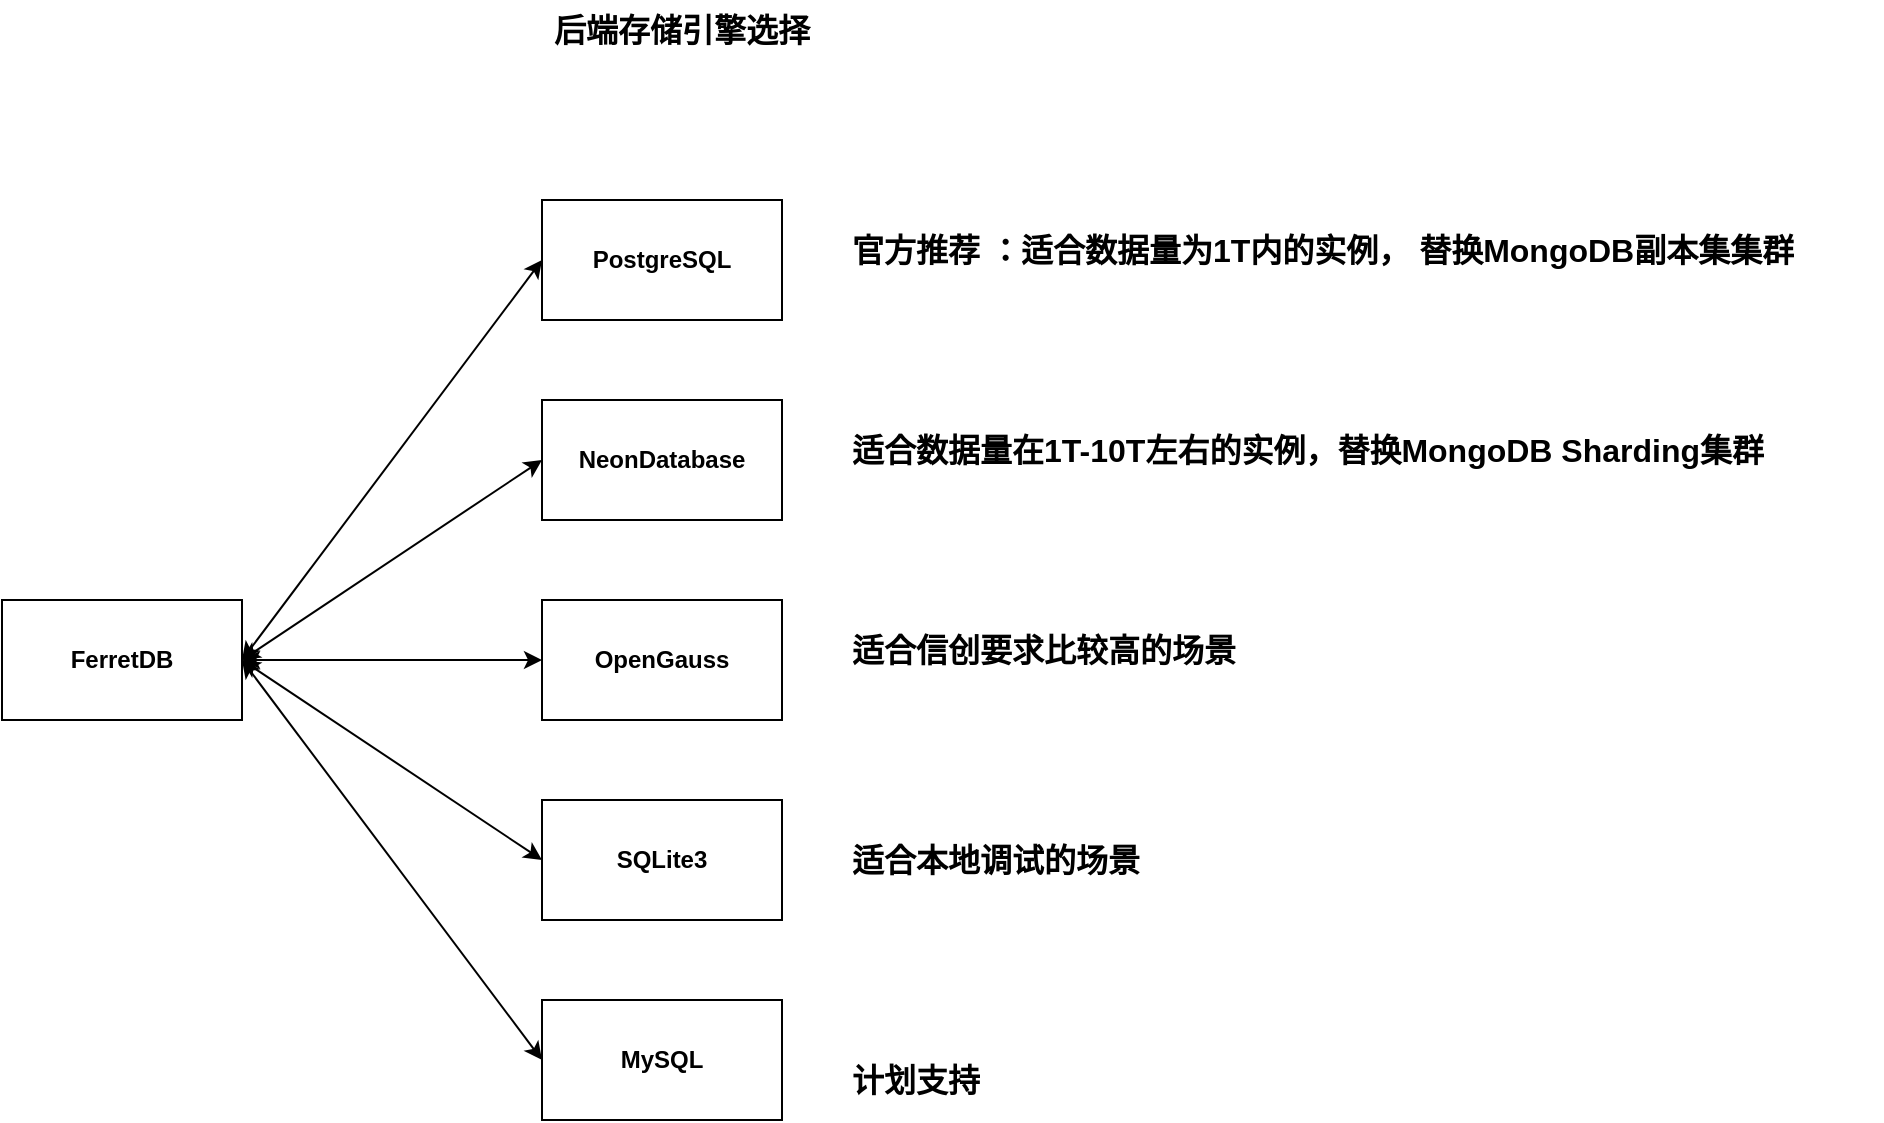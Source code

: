 <mxfile version="22.1.3" type="github" pages="2">
  <diagram name="存储引擎选择" id="e23d1hfw_bAf55XDkIu7">
    <mxGraphModel dx="1750" dy="1055" grid="1" gridSize="10" guides="1" tooltips="1" connect="1" arrows="1" fold="1" page="1" pageScale="1" pageWidth="827" pageHeight="1169" math="0" shadow="0">
      <root>
        <mxCell id="0" />
        <mxCell id="1" parent="0" />
        <mxCell id="rLj_1ry1Du0y90stMjyW-1" value="FerretDB" style="rounded=0;whiteSpace=wrap;html=1;fontStyle=1" vertex="1" parent="1">
          <mxGeometry x="90" y="500" width="120" height="60" as="geometry" />
        </mxCell>
        <mxCell id="rLj_1ry1Du0y90stMjyW-2" value="PostgreSQL" style="rounded=0;whiteSpace=wrap;html=1;fontStyle=1" vertex="1" parent="1">
          <mxGeometry x="360" y="300" width="120" height="60" as="geometry" />
        </mxCell>
        <mxCell id="rLj_1ry1Du0y90stMjyW-3" value="NeonDatabase" style="rounded=0;whiteSpace=wrap;html=1;fontStyle=1" vertex="1" parent="1">
          <mxGeometry x="360" y="400" width="120" height="60" as="geometry" />
        </mxCell>
        <mxCell id="rLj_1ry1Du0y90stMjyW-4" value="OpenGauss" style="rounded=0;whiteSpace=wrap;html=1;fontStyle=1" vertex="1" parent="1">
          <mxGeometry x="360" y="500" width="120" height="60" as="geometry" />
        </mxCell>
        <mxCell id="rLj_1ry1Du0y90stMjyW-5" value="SQLite3" style="rounded=0;whiteSpace=wrap;html=1;fontStyle=1" vertex="1" parent="1">
          <mxGeometry x="360" y="600" width="120" height="60" as="geometry" />
        </mxCell>
        <mxCell id="rLj_1ry1Du0y90stMjyW-6" value="MySQL" style="rounded=0;whiteSpace=wrap;html=1;fontStyle=1" vertex="1" parent="1">
          <mxGeometry x="360" y="700" width="120" height="60" as="geometry" />
        </mxCell>
        <mxCell id="rLj_1ry1Du0y90stMjyW-7" value="" style="endArrow=classic;startArrow=classic;html=1;rounded=0;exitX=1;exitY=0.5;exitDx=0;exitDy=0;entryX=0;entryY=0.5;entryDx=0;entryDy=0;fontStyle=1" edge="1" parent="1" source="rLj_1ry1Du0y90stMjyW-1" target="rLj_1ry1Du0y90stMjyW-2">
          <mxGeometry width="50" height="50" relative="1" as="geometry">
            <mxPoint x="390" y="570" as="sourcePoint" />
            <mxPoint x="440" y="520" as="targetPoint" />
          </mxGeometry>
        </mxCell>
        <mxCell id="rLj_1ry1Du0y90stMjyW-8" value="" style="endArrow=classic;startArrow=classic;html=1;rounded=0;exitX=1;exitY=0.5;exitDx=0;exitDy=0;entryX=0;entryY=0.5;entryDx=0;entryDy=0;fontStyle=1" edge="1" parent="1" source="rLj_1ry1Du0y90stMjyW-1" target="rLj_1ry1Du0y90stMjyW-3">
          <mxGeometry width="50" height="50" relative="1" as="geometry">
            <mxPoint x="260" y="540" as="sourcePoint" />
            <mxPoint x="370" y="340" as="targetPoint" />
          </mxGeometry>
        </mxCell>
        <mxCell id="rLj_1ry1Du0y90stMjyW-9" value="" style="endArrow=classic;startArrow=classic;html=1;rounded=0;entryX=0;entryY=0.5;entryDx=0;entryDy=0;exitX=1;exitY=0.5;exitDx=0;exitDy=0;fontStyle=1" edge="1" parent="1" source="rLj_1ry1Du0y90stMjyW-1" target="rLj_1ry1Du0y90stMjyW-4">
          <mxGeometry width="50" height="50" relative="1" as="geometry">
            <mxPoint x="250" y="530" as="sourcePoint" />
            <mxPoint x="380" y="350" as="targetPoint" />
          </mxGeometry>
        </mxCell>
        <mxCell id="rLj_1ry1Du0y90stMjyW-10" value="" style="endArrow=classic;startArrow=classic;html=1;rounded=0;exitX=1;exitY=0.5;exitDx=0;exitDy=0;entryX=0;entryY=0.5;entryDx=0;entryDy=0;fontStyle=1" edge="1" parent="1" source="rLj_1ry1Du0y90stMjyW-1" target="rLj_1ry1Du0y90stMjyW-6">
          <mxGeometry width="50" height="50" relative="1" as="geometry">
            <mxPoint x="280" y="560" as="sourcePoint" />
            <mxPoint x="390" y="360" as="targetPoint" />
          </mxGeometry>
        </mxCell>
        <mxCell id="rLj_1ry1Du0y90stMjyW-11" value="" style="endArrow=classic;startArrow=classic;html=1;rounded=0;entryX=0;entryY=0.5;entryDx=0;entryDy=0;fontStyle=1" edge="1" parent="1" target="rLj_1ry1Du0y90stMjyW-5">
          <mxGeometry width="50" height="50" relative="1" as="geometry">
            <mxPoint x="210" y="530" as="sourcePoint" />
            <mxPoint x="370" y="540" as="targetPoint" />
          </mxGeometry>
        </mxCell>
        <mxCell id="rLj_1ry1Du0y90stMjyW-12" value="&lt;h1 style=&quot;font-size: 16px;&quot;&gt;&lt;font style=&quot;font-size: 16px;&quot;&gt;官方推荐 ：&lt;/font&gt;适合数据量为1T内的实例， 替换MongoDB副本集集群&lt;/h1&gt;" style="text;html=1;strokeColor=none;fillColor=none;spacing=5;spacingTop=-20;whiteSpace=wrap;overflow=hidden;rounded=0;fontStyle=1" vertex="1" parent="1">
          <mxGeometry x="510" y="315" width="490" height="30" as="geometry" />
        </mxCell>
        <mxCell id="rLj_1ry1Du0y90stMjyW-13" value="&lt;h1 style=&quot;font-size: 16px;&quot;&gt;适合数据量在1T-10T左右的实例，替换MongoDB Sharding集群&lt;/h1&gt;" style="text;html=1;strokeColor=none;fillColor=none;spacing=5;spacingTop=-20;whiteSpace=wrap;overflow=hidden;rounded=0;fontStyle=1" vertex="1" parent="1">
          <mxGeometry x="510" y="415" width="520" height="30" as="geometry" />
        </mxCell>
        <mxCell id="rLj_1ry1Du0y90stMjyW-14" value="&lt;h1 style=&quot;font-size: 16px;&quot;&gt;适合信创要求比较高的场景&lt;/h1&gt;" style="text;html=1;strokeColor=none;fillColor=none;spacing=5;spacingTop=-20;whiteSpace=wrap;overflow=hidden;rounded=0;fontStyle=1" vertex="1" parent="1">
          <mxGeometry x="510" y="515" width="330" height="30" as="geometry" />
        </mxCell>
        <mxCell id="rLj_1ry1Du0y90stMjyW-15" value="&lt;h1 style=&quot;font-size: 16px;&quot;&gt;适合本地调试的场景&lt;/h1&gt;" style="text;html=1;strokeColor=none;fillColor=none;spacing=5;spacingTop=-20;whiteSpace=wrap;overflow=hidden;rounded=0;fontStyle=1" vertex="1" parent="1">
          <mxGeometry x="510" y="620" width="330" height="30" as="geometry" />
        </mxCell>
        <mxCell id="rLj_1ry1Du0y90stMjyW-16" value="&lt;h1 style=&quot;font-size: 16px;&quot;&gt;计划支持&lt;/h1&gt;" style="text;html=1;strokeColor=none;fillColor=none;spacing=5;spacingTop=-20;whiteSpace=wrap;overflow=hidden;rounded=0;fontStyle=1" vertex="1" parent="1">
          <mxGeometry x="510" y="730" width="330" height="30" as="geometry" />
        </mxCell>
        <mxCell id="rLj_1ry1Du0y90stMjyW-17" value="后端存储引擎选择" style="text;html=1;strokeColor=none;fillColor=none;align=center;verticalAlign=middle;whiteSpace=wrap;rounded=0;fontStyle=1;fontSize=16;" vertex="1" parent="1">
          <mxGeometry x="350" y="200" width="160" height="30" as="geometry" />
        </mxCell>
      </root>
    </mxGraphModel>
  </diagram>
  <diagram id="21JxzRBA3eM28_26THME" name="第 2 页">
    <mxGraphModel dx="1750" dy="1055" grid="1" gridSize="10" guides="1" tooltips="1" connect="1" arrows="1" fold="1" page="1" pageScale="1" pageWidth="827" pageHeight="1169" math="0" shadow="0">
      <root>
        <mxCell id="0" />
        <mxCell id="1" parent="0" />
        <mxCell id="P6_AzwJWhQTbRdFqMNoY-40" value="&lt;font color=&quot;#ff8000&quot; style=&quot;font-size: 20px;&quot;&gt;NeonDatabase&lt;/font&gt;" style="rounded=1;whiteSpace=wrap;html=1;" vertex="1" parent="1">
          <mxGeometry x="330" y="610" width="690" height="520" as="geometry" />
        </mxCell>
        <mxCell id="P6_AzwJWhQTbRdFqMNoY-14" value="&lt;br&gt;&lt;br&gt;&lt;br&gt;&lt;span&gt;&lt;font style=&quot;font-size: 20px;&quot;&gt;PostgreSQL&lt;/font&gt;&lt;/span&gt;" style="rounded=1;whiteSpace=wrap;html=1;fontStyle=1;fontColor=#000000;" vertex="1" parent="1">
          <mxGeometry x="360" y="200" width="640" height="180" as="geometry" />
        </mxCell>
        <mxCell id="P6_AzwJWhQTbRdFqMNoY-1" value="&lt;br&gt;&lt;br&gt;&lt;br&gt;&lt;span&gt;&lt;font style=&quot;font-size: 20px;&quot;&gt;PostgreSQL&lt;/font&gt;&lt;/span&gt;" style="rounded=1;whiteSpace=wrap;html=1;fontStyle=1;fontColor=#000000;" vertex="1" parent="1">
          <mxGeometry x="350" y="190" width="640" height="180" as="geometry" />
        </mxCell>
        <mxCell id="P6_AzwJWhQTbRdFqMNoY-2" value="兼容MySQL&lt;br&gt;&lt;a class=&quot;sl-link&quot; href=&quot;https://gitee.com/opengauss/Plugin/tree/master/contrib/dolphin&quot;&gt;dolphin&lt;/a&gt;" style="rounded=1;whiteSpace=wrap;html=1;fontStyle=1;fontColor=#000000;" vertex="1" parent="1">
          <mxGeometry x="370" y="210" width="70" height="50" as="geometry" />
        </mxCell>
        <mxCell id="P6_AzwJWhQTbRdFqMNoY-3" value="兼容SQLServer&lt;br&gt;&lt;a href=&quot;https://github.com/babelfish-for-postgresql/babelfish_extensions&quot; class=&quot;sl-link&quot;&gt;babelfish&lt;/a&gt;" style="rounded=1;whiteSpace=wrap;html=1;fontStyle=1;fontColor=#000000;" vertex="1" parent="1">
          <mxGeometry x="450" y="210" width="120" height="50" as="geometry" />
        </mxCell>
        <mxCell id="P6_AzwJWhQTbRdFqMNoY-5" value="兼容Oracle&lt;br&gt;&lt;a href=&quot;https://gitee.com/opengauss/Plugin/tree/master/contrib/orafce&quot; class=&quot;sl-link&quot;&gt;orafce&lt;/a&gt;" style="rounded=1;whiteSpace=wrap;html=1;fontStyle=1;fontColor=#000000;" vertex="1" parent="1">
          <mxGeometry x="580" y="210" width="90" height="50" as="geometry" />
        </mxCell>
        <mxCell id="P6_AzwJWhQTbRdFqMNoY-6" value="GIS" style="rounded=1;whiteSpace=wrap;html=1;fontStyle=1;fontColor=#000000;" vertex="1" parent="1">
          <mxGeometry x="680" y="210" width="90" height="50" as="geometry" />
        </mxCell>
        <mxCell id="P6_AzwJWhQTbRdFqMNoY-7" value="TimescaleDB" style="rounded=1;whiteSpace=wrap;html=1;fontStyle=1;fontColor=#000000;" vertex="1" parent="1">
          <mxGeometry x="780" y="210" width="90" height="50" as="geometry" />
        </mxCell>
        <mxCell id="P6_AzwJWhQTbRdFqMNoY-8" value="PipelineDB" style="rounded=1;whiteSpace=wrap;html=1;fontStyle=1;fontColor=#000000;" vertex="1" parent="1">
          <mxGeometry x="880" y="210" width="90" height="50" as="geometry" />
        </mxCell>
        <mxCell id="P6_AzwJWhQTbRdFqMNoY-10" value="SSD/NVME" style="rounded=1;whiteSpace=wrap;html=1;fontStyle=1;fontSize=20;" vertex="1" parent="1">
          <mxGeometry x="435" y="440" width="170" height="60" as="geometry" />
        </mxCell>
        <mxCell id="P6_AzwJWhQTbRdFqMNoY-11" value="ESSD" style="rounded=1;whiteSpace=wrap;html=1;fontStyle=1;fontSize=20;" vertex="1" parent="1">
          <mxGeometry x="732.5" y="440" width="175" height="60" as="geometry" />
        </mxCell>
        <mxCell id="P6_AzwJWhQTbRdFqMNoY-12" value="" style="shape=flexArrow;endArrow=classic;startArrow=classic;html=1;rounded=0;entryX=0.288;entryY=1.008;entryDx=0;entryDy=0;entryPerimeter=0;exitX=0.5;exitY=0;exitDx=0;exitDy=0;" edge="1" parent="1" source="P6_AzwJWhQTbRdFqMNoY-10">
          <mxGeometry width="100" height="100" relative="1" as="geometry">
            <mxPoint x="656" y="350" as="sourcePoint" />
            <mxPoint x="520.32" y="371.44" as="targetPoint" />
          </mxGeometry>
        </mxCell>
        <mxCell id="P6_AzwJWhQTbRdFqMNoY-13" value="" style="shape=flexArrow;endArrow=classic;startArrow=classic;html=1;rounded=0;entryX=0.288;entryY=1.008;entryDx=0;entryDy=0;entryPerimeter=0;" edge="1" parent="1">
          <mxGeometry width="100" height="100" relative="1" as="geometry">
            <mxPoint x="812" y="440" as="sourcePoint" />
            <mxPoint x="812" y="370" as="targetPoint" />
          </mxGeometry>
        </mxCell>
        <mxCell id="P6_AzwJWhQTbRdFqMNoY-16" value="&lt;br&gt;&lt;br&gt;&lt;br&gt;&lt;span&gt;&lt;font style=&quot;font-size: 20px;&quot;&gt;PostgreSQL&lt;/font&gt;&lt;/span&gt;" style="rounded=1;whiteSpace=wrap;html=1;fontStyle=1;fontColor=#000000;" vertex="1" parent="1">
          <mxGeometry x="345" y="630" width="645" height="180" as="geometry" />
        </mxCell>
        <mxCell id="P6_AzwJWhQTbRdFqMNoY-17" value="兼容MySQL&lt;br&gt;&lt;a href=&quot;https://gitee.com/opengauss/Plugin/tree/master/contrib/dolphin&quot; class=&quot;sl-link&quot;&gt;dolphin&lt;/a&gt;" style="rounded=1;whiteSpace=wrap;html=1;fontStyle=1;fontColor=#000000;" vertex="1" parent="1">
          <mxGeometry x="365" y="650" width="70" height="50" as="geometry" />
        </mxCell>
        <mxCell id="P6_AzwJWhQTbRdFqMNoY-18" value="兼容SQLServer&lt;br&gt;&lt;a class=&quot;sl-link&quot; href=&quot;https://github.com/babelfish-for-postgresql/babelfish_extensions&quot;&gt;babelfish&lt;/a&gt;" style="rounded=1;whiteSpace=wrap;html=1;fontStyle=1;fontColor=#000000;" vertex="1" parent="1">
          <mxGeometry x="445" y="650" width="120" height="50" as="geometry" />
        </mxCell>
        <mxCell id="P6_AzwJWhQTbRdFqMNoY-19" value="兼容Oracle&lt;br&gt;&lt;a class=&quot;sl-link&quot; href=&quot;https://gitee.com/opengauss/Plugin/tree/master/contrib/orafce&quot;&gt;orafce&lt;/a&gt;" style="rounded=1;whiteSpace=wrap;html=1;fontStyle=1;fontColor=#000000;" vertex="1" parent="1">
          <mxGeometry x="575" y="650" width="90" height="50" as="geometry" />
        </mxCell>
        <mxCell id="P6_AzwJWhQTbRdFqMNoY-20" value="GIS" style="rounded=1;whiteSpace=wrap;html=1;fontStyle=1;fontColor=#000000;" vertex="1" parent="1">
          <mxGeometry x="675" y="650" width="90" height="50" as="geometry" />
        </mxCell>
        <mxCell id="P6_AzwJWhQTbRdFqMNoY-21" value="TimescaleDB" style="rounded=1;whiteSpace=wrap;html=1;fontStyle=1;fontColor=#000000;" vertex="1" parent="1">
          <mxGeometry x="775" y="650" width="90" height="50" as="geometry" />
        </mxCell>
        <mxCell id="P6_AzwJWhQTbRdFqMNoY-22" value="PipelineDB" style="rounded=1;whiteSpace=wrap;html=1;fontStyle=1;fontColor=#000000;" vertex="1" parent="1">
          <mxGeometry x="875" y="650" width="90" height="50" as="geometry" />
        </mxCell>
        <mxCell id="P6_AzwJWhQTbRdFqMNoY-23" value="Cloud Storage" style="rounded=1;whiteSpace=wrap;html=1;fontSize=20;fontStyle=1" vertex="1" parent="1">
          <mxGeometry x="345" y="1040" width="650" height="60" as="geometry" />
        </mxCell>
        <mxCell id="P6_AzwJWhQTbRdFqMNoY-27" value="PageServer" style="rounded=1;whiteSpace=wrap;html=1;fontSize=20;fontStyle=1" vertex="1" parent="1">
          <mxGeometry x="349" y="927.79" width="280" height="72.21" as="geometry" />
        </mxCell>
        <mxCell id="P6_AzwJWhQTbRdFqMNoY-28" value="Safekeepers" style="rounded=1;whiteSpace=wrap;html=1;fontSize=20;fontStyle=1" vertex="1" parent="1">
          <mxGeometry x="720" y="927.79" width="270" height="72.21" as="geometry" />
        </mxCell>
        <mxCell id="P6_AzwJWhQTbRdFqMNoY-31" value="" style="endArrow=classic;html=1;rounded=0;exitX=0.5;exitY=1;exitDx=0;exitDy=0;entryX=0.5;entryY=0;entryDx=0;entryDy=0;fontSize=20;fontStyle=1" edge="1" parent="1" source="P6_AzwJWhQTbRdFqMNoY-16" target="P6_AzwJWhQTbRdFqMNoY-28">
          <mxGeometry width="50" height="50" relative="1" as="geometry">
            <mxPoint x="780" y="950" as="sourcePoint" />
            <mxPoint x="830" y="900" as="targetPoint" />
          </mxGeometry>
        </mxCell>
        <mxCell id="P6_AzwJWhQTbRdFqMNoY-32" value="WAL" style="edgeLabel;html=1;align=center;verticalAlign=middle;resizable=0;points=[];fontSize=20;fontStyle=1" vertex="1" connectable="0" parent="P6_AzwJWhQTbRdFqMNoY-31">
          <mxGeometry x="0.116" y="3" relative="1" as="geometry">
            <mxPoint as="offset" />
          </mxGeometry>
        </mxCell>
        <mxCell id="P6_AzwJWhQTbRdFqMNoY-33" value="" style="endArrow=classic;html=1;rounded=0;exitX=0.242;exitY=1.007;exitDx=0;exitDy=0;entryX=0.54;entryY=0.002;entryDx=0;entryDy=0;entryPerimeter=0;exitPerimeter=0;fontSize=20;fontStyle=1" edge="1" parent="1" source="P6_AzwJWhQTbRdFqMNoY-16" target="P6_AzwJWhQTbRdFqMNoY-27">
          <mxGeometry width="50" height="50" relative="1" as="geometry">
            <mxPoint x="480" y="950" as="sourcePoint" />
            <mxPoint x="530" y="900" as="targetPoint" />
          </mxGeometry>
        </mxCell>
        <mxCell id="P6_AzwJWhQTbRdFqMNoY-35" value="Page" style="edgeLabel;html=1;align=center;verticalAlign=middle;resizable=0;points=[];fontSize=20;fontStyle=1" vertex="1" connectable="0" parent="P6_AzwJWhQTbRdFqMNoY-33">
          <mxGeometry x="-0.093" y="2" relative="1" as="geometry">
            <mxPoint as="offset" />
          </mxGeometry>
        </mxCell>
        <mxCell id="P6_AzwJWhQTbRdFqMNoY-34" value="" style="endArrow=classic;html=1;rounded=0;entryX=0.211;entryY=1.003;entryDx=0;entryDy=0;entryPerimeter=0;exitX=0.466;exitY=-0.005;exitDx=0;exitDy=0;exitPerimeter=0;fontSize=20;fontStyle=1" edge="1" parent="1" source="P6_AzwJWhQTbRdFqMNoY-27" target="P6_AzwJWhQTbRdFqMNoY-16">
          <mxGeometry width="50" height="50" relative="1" as="geometry">
            <mxPoint x="480" y="920" as="sourcePoint" />
            <mxPoint x="530" y="900" as="targetPoint" />
          </mxGeometry>
        </mxCell>
        <mxCell id="P6_AzwJWhQTbRdFqMNoY-36" value="" style="endArrow=classic;html=1;rounded=0;exitX=0;exitY=0.5;exitDx=0;exitDy=0;entryX=1;entryY=0.5;entryDx=0;entryDy=0;fontSize=20;fontStyle=1" edge="1" parent="1" source="P6_AzwJWhQTbRdFqMNoY-28" target="P6_AzwJWhQTbRdFqMNoY-27">
          <mxGeometry width="50" height="50" relative="1" as="geometry">
            <mxPoint x="675" y="820" as="sourcePoint" />
            <mxPoint x="883" y="938" as="targetPoint" />
          </mxGeometry>
        </mxCell>
        <mxCell id="P6_AzwJWhQTbRdFqMNoY-37" value="WAL" style="edgeLabel;html=1;align=center;verticalAlign=middle;resizable=0;points=[];fontSize=20;fontStyle=1" vertex="1" connectable="0" parent="P6_AzwJWhQTbRdFqMNoY-36">
          <mxGeometry x="0.116" y="3" relative="1" as="geometry">
            <mxPoint as="offset" />
          </mxGeometry>
        </mxCell>
        <mxCell id="P6_AzwJWhQTbRdFqMNoY-38" value="PG-Strom" style="rounded=1;whiteSpace=wrap;html=1;fontStyle=1;fontColor=#000000;" vertex="1" parent="1">
          <mxGeometry x="780" y="710" width="90" height="50" as="geometry" />
        </mxCell>
        <mxCell id="P6_AzwJWhQTbRdFqMNoY-39" value="PG-Strom" style="rounded=1;whiteSpace=wrap;html=1;fontStyle=1;fontColor=#000000;" vertex="1" parent="1">
          <mxGeometry x="780" y="270" width="90" height="50" as="geometry" />
        </mxCell>
        <mxCell id="P6_AzwJWhQTbRdFqMNoY-41" value="其他扩展" style="rounded=1;whiteSpace=wrap;html=1;fontStyle=1;fontColor=#000000;" vertex="1" parent="1">
          <mxGeometry x="450" y="710" width="90" height="50" as="geometry" />
        </mxCell>
        <mxCell id="P6_AzwJWhQTbRdFqMNoY-42" value="其他扩展" style="rounded=1;whiteSpace=wrap;html=1;fontStyle=1;fontColor=#000000;" vertex="1" parent="1">
          <mxGeometry x="460" y="270" width="90" height="50" as="geometry" />
        </mxCell>
      </root>
    </mxGraphModel>
  </diagram>
</mxfile>
